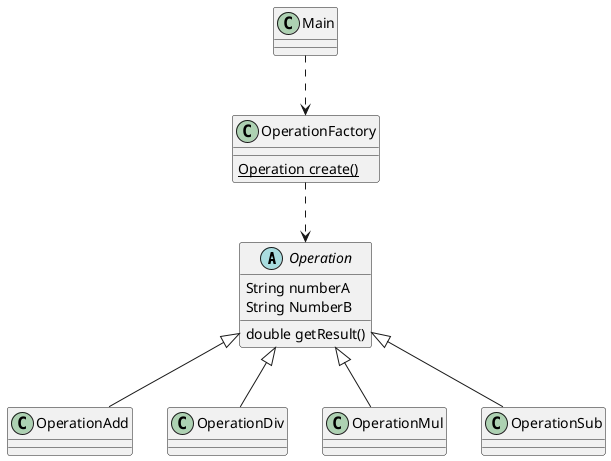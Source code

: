 @startuml
abstract class Operation{
String numberA
String NumberB
double getResult()
}
class OperationAdd
class OperationDiv
class OperationMul
class OperationSub
class OperationFactory{
 {static} Operation create()
 }
 class Main
 Main..>OperationFactory
OperationFactory ..> Operation
Operation<|--OperationAdd
Operation<|--OperationSub
Operation<|--OperationMul
Operation<|--OperationDiv
@enduml